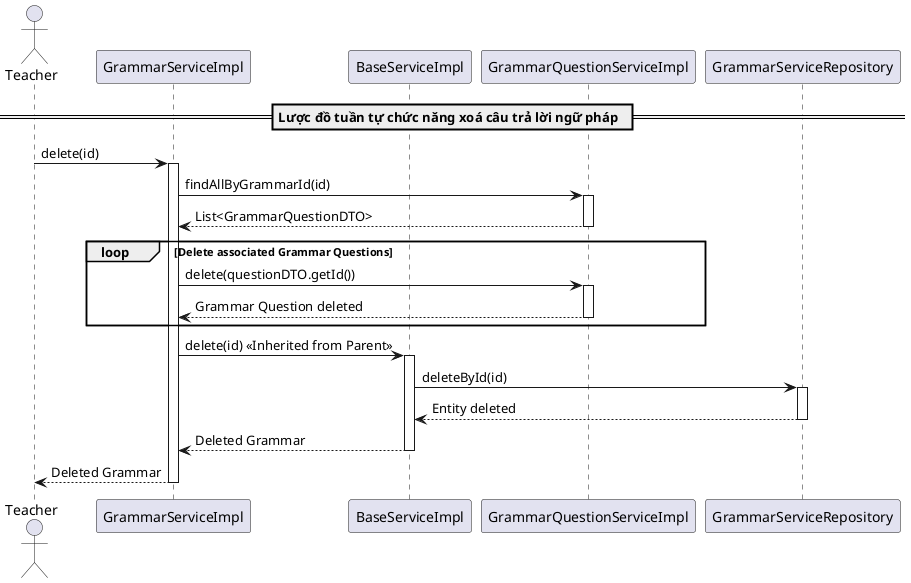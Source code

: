 @startuml deleteGrammarService

actor Teacher
participant "GrammarServiceImpl" as GrammarService
participant "BaseServiceImpl" as BaseService
participant "GrammarQuestionServiceImpl" as GrammarQuestionService

participant "GrammarServiceRepository" as Repository

== Lược đồ tuần tự chức năng xoá câu trả lời ngữ pháp  ==
Teacher -> GrammarService: delete(id)
activate GrammarService

GrammarService -> GrammarQuestionService: findAllByGrammarId(id)
activate GrammarQuestionService
GrammarQuestionService --> GrammarService: List<GrammarQuestionDTO>
deactivate GrammarQuestionService

loop Delete associated Grammar Questions
    GrammarService -> GrammarQuestionService: delete(questionDTO.getId())
    activate GrammarQuestionService
    GrammarQuestionService --> GrammarService: Grammar Question deleted
    deactivate GrammarQuestionService
end

GrammarService -> BaseService: delete(id) << Inherited from Parent >>
activate BaseService

BaseService -> Repository: deleteById(id)
activate Repository
Repository --> BaseService: Entity deleted
deactivate Repository

BaseService --> GrammarService: Deleted Grammar
deactivate BaseService

GrammarService --> Teacher: Deleted Grammar
deactivate GrammarService

@enduml
